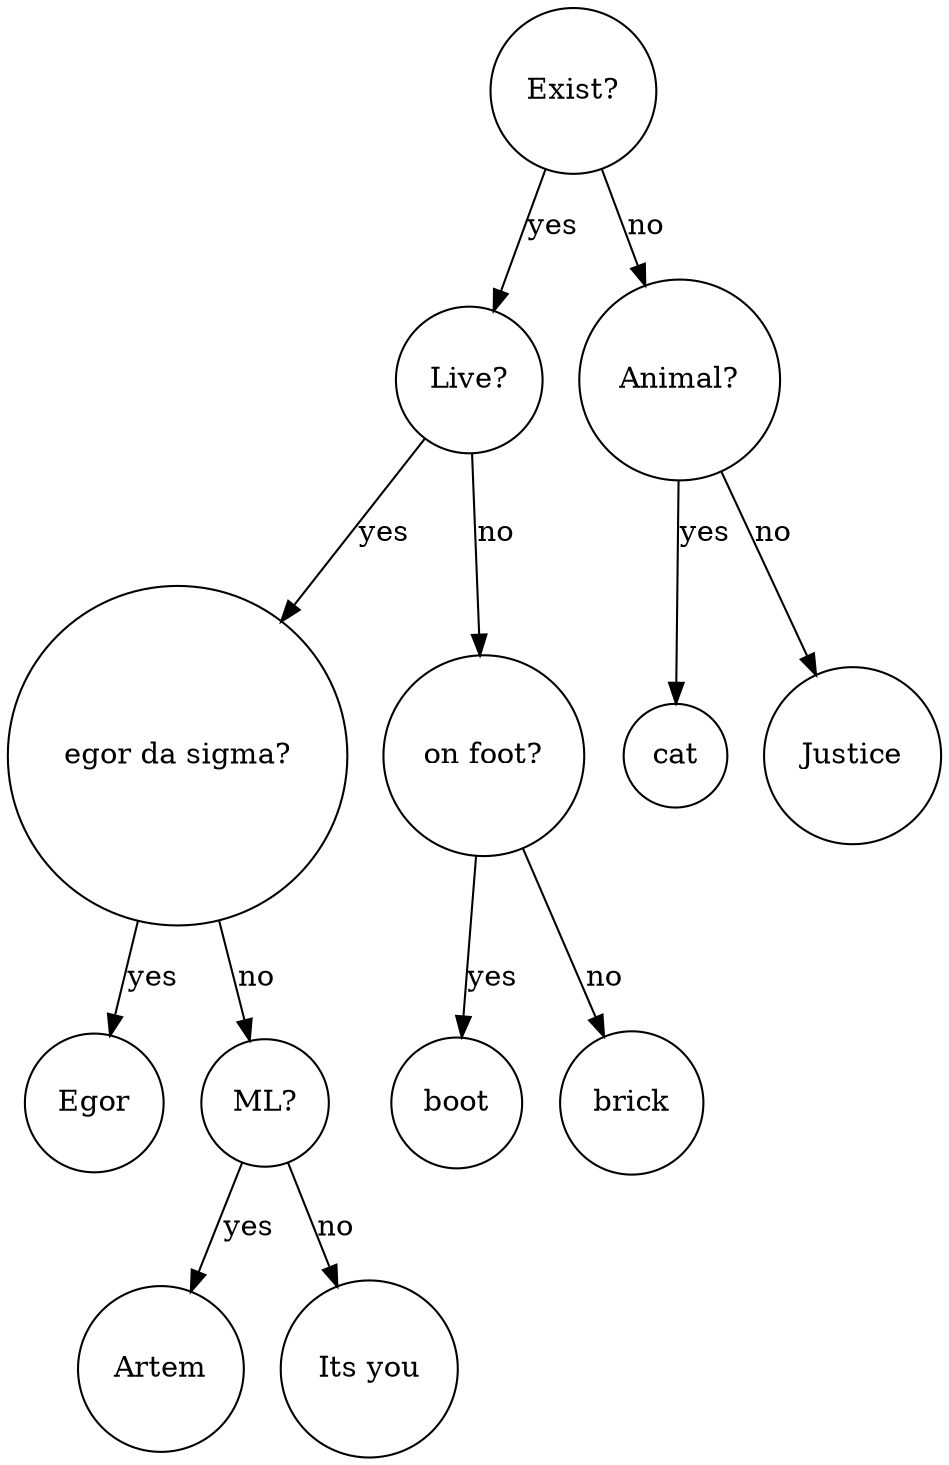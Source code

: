 digraph BST {
    node [shape=circle];
    "Exist?" -> "Live?" [label="yes"];
    "Exist?" -> "Animal?" [label="no"];
    "Live?" -> "egor da sigma?" [label="yes"];
    "Live?" -> "on foot?" [label="no"];
    "egor da sigma?" -> "Egor" [label="yes"];
    "egor da sigma?" -> "ML?" [label="no"];
    "ML?" -> "Artem" [label="yes"];
    "ML?" -> "Its you" [label="no"];
    "on foot?" -> "boot" [label="yes"];
    "on foot?" -> "brick" [label="no"];
    "Animal?" -> "cat" [label="yes"];
    "Animal?" -> "Justice" [label="no"];
}
